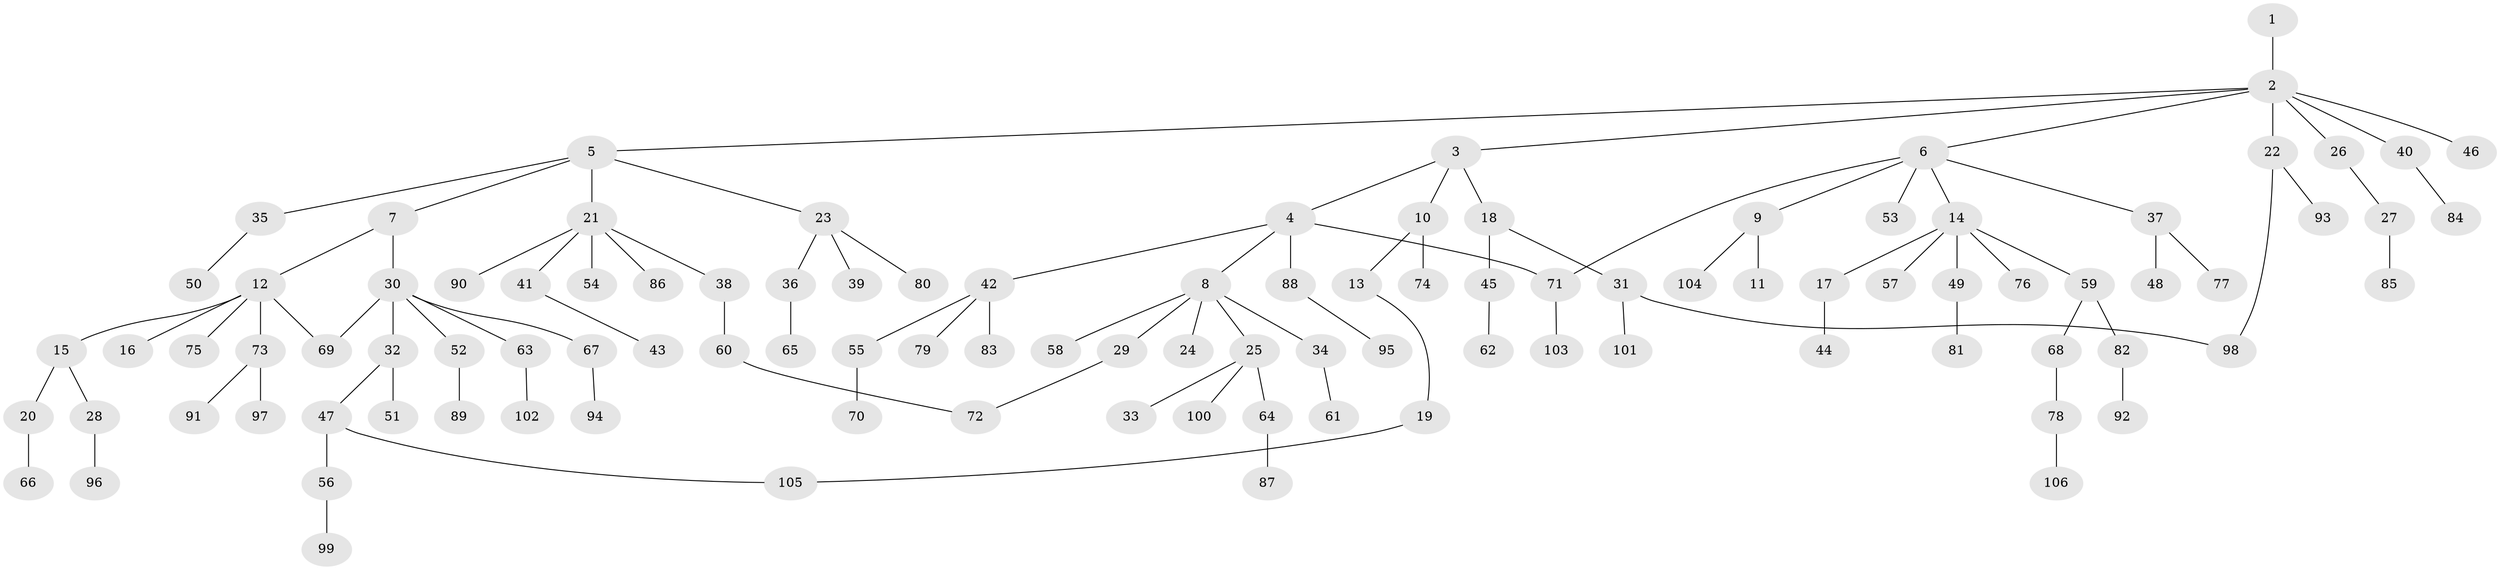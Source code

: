 // coarse degree distribution, {1: 0.5070422535211268, 7: 0.014084507042253521, 5: 0.08450704225352113, 6: 0.04225352112676056, 3: 0.1267605633802817, 2: 0.22535211267605634}
// Generated by graph-tools (version 1.1) at 2025/23/03/03/25 07:23:32]
// undirected, 106 vertices, 110 edges
graph export_dot {
graph [start="1"]
  node [color=gray90,style=filled];
  1;
  2;
  3;
  4;
  5;
  6;
  7;
  8;
  9;
  10;
  11;
  12;
  13;
  14;
  15;
  16;
  17;
  18;
  19;
  20;
  21;
  22;
  23;
  24;
  25;
  26;
  27;
  28;
  29;
  30;
  31;
  32;
  33;
  34;
  35;
  36;
  37;
  38;
  39;
  40;
  41;
  42;
  43;
  44;
  45;
  46;
  47;
  48;
  49;
  50;
  51;
  52;
  53;
  54;
  55;
  56;
  57;
  58;
  59;
  60;
  61;
  62;
  63;
  64;
  65;
  66;
  67;
  68;
  69;
  70;
  71;
  72;
  73;
  74;
  75;
  76;
  77;
  78;
  79;
  80;
  81;
  82;
  83;
  84;
  85;
  86;
  87;
  88;
  89;
  90;
  91;
  92;
  93;
  94;
  95;
  96;
  97;
  98;
  99;
  100;
  101;
  102;
  103;
  104;
  105;
  106;
  1 -- 2;
  2 -- 3;
  2 -- 5;
  2 -- 6;
  2 -- 22;
  2 -- 26;
  2 -- 40;
  2 -- 46;
  3 -- 4;
  3 -- 10;
  3 -- 18;
  4 -- 8;
  4 -- 42;
  4 -- 88;
  4 -- 71;
  5 -- 7;
  5 -- 21;
  5 -- 23;
  5 -- 35;
  6 -- 9;
  6 -- 14;
  6 -- 37;
  6 -- 53;
  6 -- 71;
  7 -- 12;
  7 -- 30;
  8 -- 24;
  8 -- 25;
  8 -- 29;
  8 -- 34;
  8 -- 58;
  9 -- 11;
  9 -- 104;
  10 -- 13;
  10 -- 74;
  12 -- 15;
  12 -- 16;
  12 -- 73;
  12 -- 75;
  12 -- 69;
  13 -- 19;
  14 -- 17;
  14 -- 49;
  14 -- 57;
  14 -- 59;
  14 -- 76;
  15 -- 20;
  15 -- 28;
  17 -- 44;
  18 -- 31;
  18 -- 45;
  19 -- 105;
  20 -- 66;
  21 -- 38;
  21 -- 41;
  21 -- 54;
  21 -- 86;
  21 -- 90;
  22 -- 93;
  22 -- 98;
  23 -- 36;
  23 -- 39;
  23 -- 80;
  25 -- 33;
  25 -- 64;
  25 -- 100;
  26 -- 27;
  27 -- 85;
  28 -- 96;
  29 -- 72;
  30 -- 32;
  30 -- 52;
  30 -- 63;
  30 -- 67;
  30 -- 69;
  31 -- 98;
  31 -- 101;
  32 -- 47;
  32 -- 51;
  34 -- 61;
  35 -- 50;
  36 -- 65;
  37 -- 48;
  37 -- 77;
  38 -- 60;
  40 -- 84;
  41 -- 43;
  42 -- 55;
  42 -- 79;
  42 -- 83;
  45 -- 62;
  47 -- 56;
  47 -- 105;
  49 -- 81;
  52 -- 89;
  55 -- 70;
  56 -- 99;
  59 -- 68;
  59 -- 82;
  60 -- 72;
  63 -- 102;
  64 -- 87;
  67 -- 94;
  68 -- 78;
  71 -- 103;
  73 -- 91;
  73 -- 97;
  78 -- 106;
  82 -- 92;
  88 -- 95;
}
